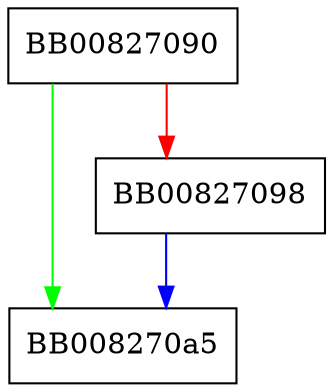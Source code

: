digraph ossl_siv128_set_tag {
  node [shape="box"];
  graph [splines=ortho];
  BB00827090 -> BB008270a5 [color="green"];
  BB00827090 -> BB00827098 [color="red"];
  BB00827098 -> BB008270a5 [color="blue"];
}